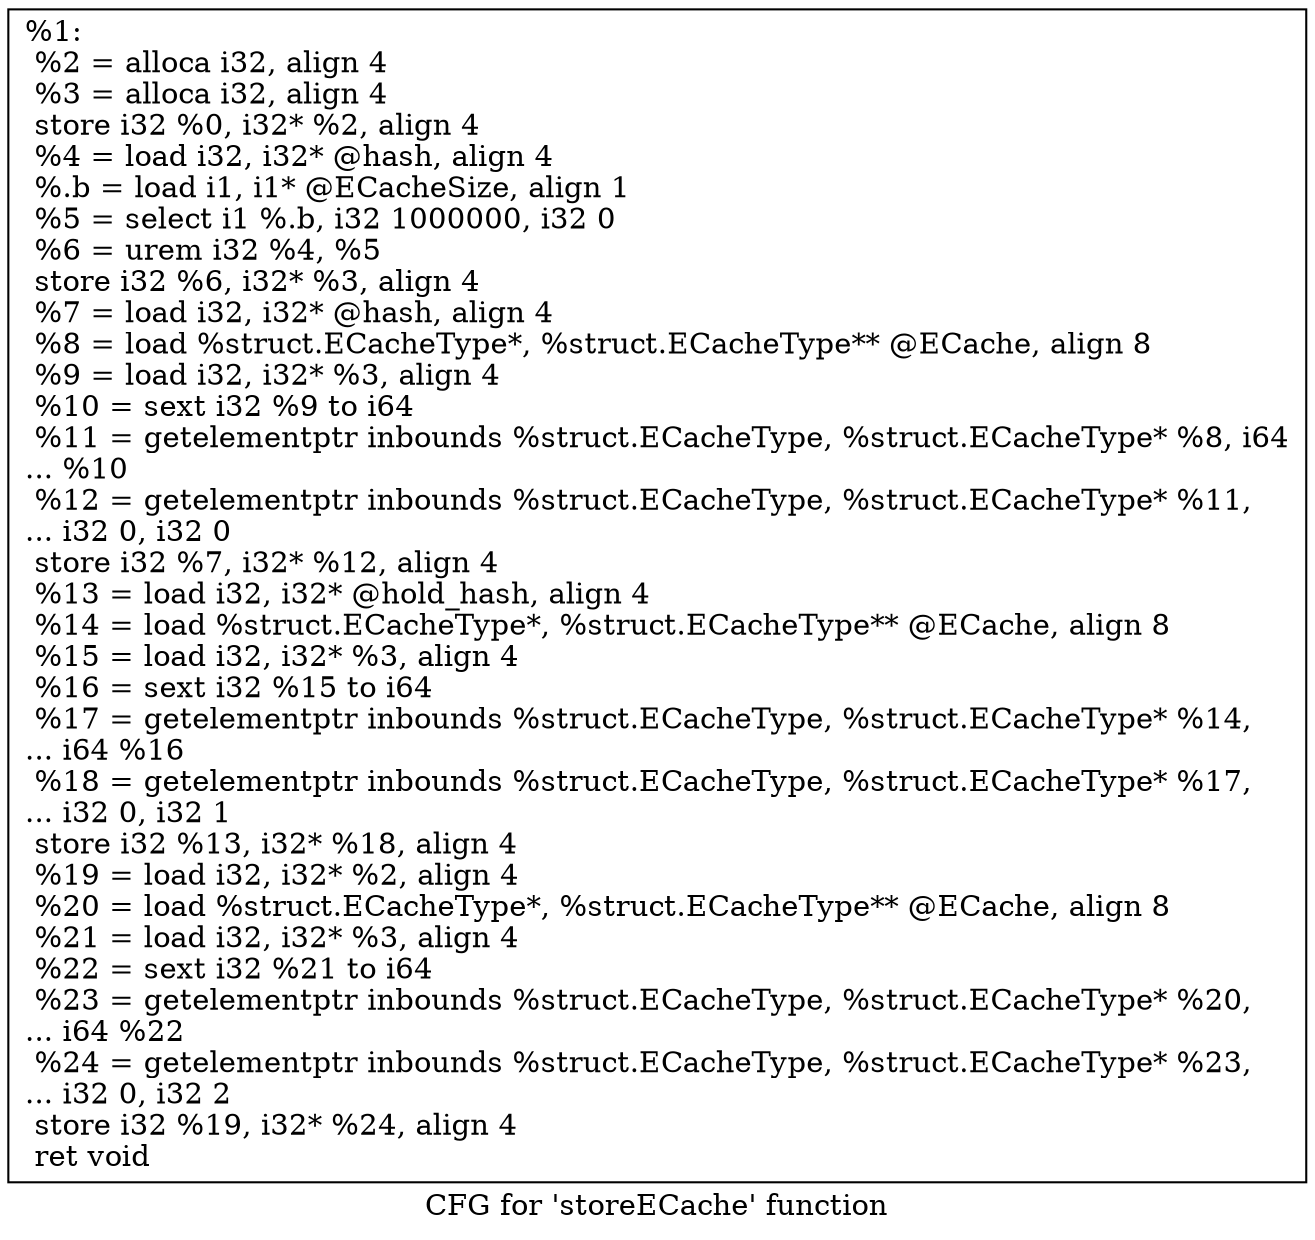 digraph "CFG for 'storeECache' function" {
	label="CFG for 'storeECache' function";

	Node0x25917e0 [shape=record,label="{%1:\l  %2 = alloca i32, align 4\l  %3 = alloca i32, align 4\l  store i32 %0, i32* %2, align 4\l  %4 = load i32, i32* @hash, align 4\l  %.b = load i1, i1* @ECacheSize, align 1\l  %5 = select i1 %.b, i32 1000000, i32 0\l  %6 = urem i32 %4, %5\l  store i32 %6, i32* %3, align 4\l  %7 = load i32, i32* @hash, align 4\l  %8 = load %struct.ECacheType*, %struct.ECacheType** @ECache, align 8\l  %9 = load i32, i32* %3, align 4\l  %10 = sext i32 %9 to i64\l  %11 = getelementptr inbounds %struct.ECacheType, %struct.ECacheType* %8, i64\l... %10\l  %12 = getelementptr inbounds %struct.ECacheType, %struct.ECacheType* %11,\l... i32 0, i32 0\l  store i32 %7, i32* %12, align 4\l  %13 = load i32, i32* @hold_hash, align 4\l  %14 = load %struct.ECacheType*, %struct.ECacheType** @ECache, align 8\l  %15 = load i32, i32* %3, align 4\l  %16 = sext i32 %15 to i64\l  %17 = getelementptr inbounds %struct.ECacheType, %struct.ECacheType* %14,\l... i64 %16\l  %18 = getelementptr inbounds %struct.ECacheType, %struct.ECacheType* %17,\l... i32 0, i32 1\l  store i32 %13, i32* %18, align 4\l  %19 = load i32, i32* %2, align 4\l  %20 = load %struct.ECacheType*, %struct.ECacheType** @ECache, align 8\l  %21 = load i32, i32* %3, align 4\l  %22 = sext i32 %21 to i64\l  %23 = getelementptr inbounds %struct.ECacheType, %struct.ECacheType* %20,\l... i64 %22\l  %24 = getelementptr inbounds %struct.ECacheType, %struct.ECacheType* %23,\l... i32 0, i32 2\l  store i32 %19, i32* %24, align 4\l  ret void\l}"];
}
